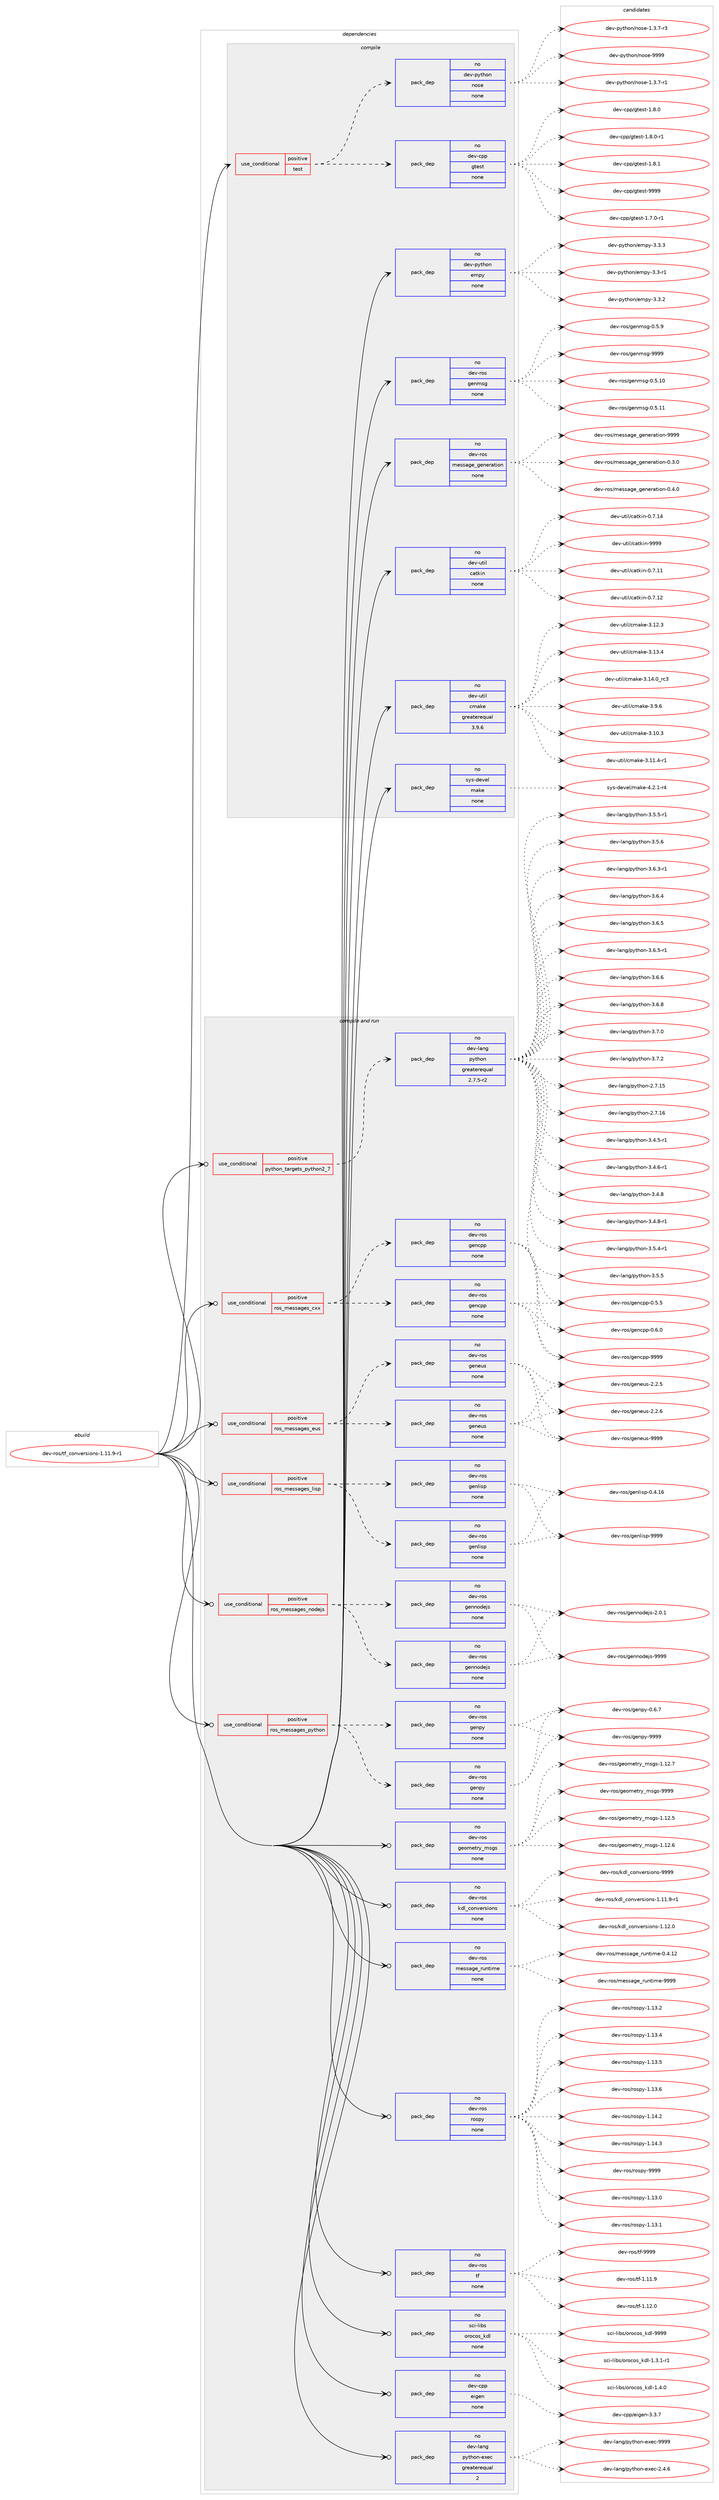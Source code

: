 digraph prolog {

# *************
# Graph options
# *************

newrank=true;
concentrate=true;
compound=true;
graph [rankdir=LR,fontname=Helvetica,fontsize=10,ranksep=1.5];#, ranksep=2.5, nodesep=0.2];
edge  [arrowhead=vee];
node  [fontname=Helvetica,fontsize=10];

# **********
# The ebuild
# **********

subgraph cluster_leftcol {
color=gray;
rank=same;
label=<<i>ebuild</i>>;
id [label="dev-ros/tf_conversions-1.11.9-r1", color=red, width=4, href="../dev-ros/tf_conversions-1.11.9-r1.svg"];
}

# ****************
# The dependencies
# ****************

subgraph cluster_midcol {
color=gray;
label=<<i>dependencies</i>>;
subgraph cluster_compile {
fillcolor="#eeeeee";
style=filled;
label=<<i>compile</i>>;
subgraph cond391617 {
dependency1475791 [label=<<TABLE BORDER="0" CELLBORDER="1" CELLSPACING="0" CELLPADDING="4"><TR><TD ROWSPAN="3" CELLPADDING="10">use_conditional</TD></TR><TR><TD>positive</TD></TR><TR><TD>test</TD></TR></TABLE>>, shape=none, color=red];
subgraph pack1060784 {
dependency1475792 [label=<<TABLE BORDER="0" CELLBORDER="1" CELLSPACING="0" CELLPADDING="4" WIDTH="220"><TR><TD ROWSPAN="6" CELLPADDING="30">pack_dep</TD></TR><TR><TD WIDTH="110">no</TD></TR><TR><TD>dev-cpp</TD></TR><TR><TD>gtest</TD></TR><TR><TD>none</TD></TR><TR><TD></TD></TR></TABLE>>, shape=none, color=blue];
}
dependency1475791:e -> dependency1475792:w [weight=20,style="dashed",arrowhead="vee"];
subgraph pack1060785 {
dependency1475793 [label=<<TABLE BORDER="0" CELLBORDER="1" CELLSPACING="0" CELLPADDING="4" WIDTH="220"><TR><TD ROWSPAN="6" CELLPADDING="30">pack_dep</TD></TR><TR><TD WIDTH="110">no</TD></TR><TR><TD>dev-python</TD></TR><TR><TD>nose</TD></TR><TR><TD>none</TD></TR><TR><TD></TD></TR></TABLE>>, shape=none, color=blue];
}
dependency1475791:e -> dependency1475793:w [weight=20,style="dashed",arrowhead="vee"];
}
id:e -> dependency1475791:w [weight=20,style="solid",arrowhead="vee"];
subgraph pack1060786 {
dependency1475794 [label=<<TABLE BORDER="0" CELLBORDER="1" CELLSPACING="0" CELLPADDING="4" WIDTH="220"><TR><TD ROWSPAN="6" CELLPADDING="30">pack_dep</TD></TR><TR><TD WIDTH="110">no</TD></TR><TR><TD>dev-python</TD></TR><TR><TD>empy</TD></TR><TR><TD>none</TD></TR><TR><TD></TD></TR></TABLE>>, shape=none, color=blue];
}
id:e -> dependency1475794:w [weight=20,style="solid",arrowhead="vee"];
subgraph pack1060787 {
dependency1475795 [label=<<TABLE BORDER="0" CELLBORDER="1" CELLSPACING="0" CELLPADDING="4" WIDTH="220"><TR><TD ROWSPAN="6" CELLPADDING="30">pack_dep</TD></TR><TR><TD WIDTH="110">no</TD></TR><TR><TD>dev-ros</TD></TR><TR><TD>genmsg</TD></TR><TR><TD>none</TD></TR><TR><TD></TD></TR></TABLE>>, shape=none, color=blue];
}
id:e -> dependency1475795:w [weight=20,style="solid",arrowhead="vee"];
subgraph pack1060788 {
dependency1475796 [label=<<TABLE BORDER="0" CELLBORDER="1" CELLSPACING="0" CELLPADDING="4" WIDTH="220"><TR><TD ROWSPAN="6" CELLPADDING="30">pack_dep</TD></TR><TR><TD WIDTH="110">no</TD></TR><TR><TD>dev-ros</TD></TR><TR><TD>message_generation</TD></TR><TR><TD>none</TD></TR><TR><TD></TD></TR></TABLE>>, shape=none, color=blue];
}
id:e -> dependency1475796:w [weight=20,style="solid",arrowhead="vee"];
subgraph pack1060789 {
dependency1475797 [label=<<TABLE BORDER="0" CELLBORDER="1" CELLSPACING="0" CELLPADDING="4" WIDTH="220"><TR><TD ROWSPAN="6" CELLPADDING="30">pack_dep</TD></TR><TR><TD WIDTH="110">no</TD></TR><TR><TD>dev-util</TD></TR><TR><TD>catkin</TD></TR><TR><TD>none</TD></TR><TR><TD></TD></TR></TABLE>>, shape=none, color=blue];
}
id:e -> dependency1475797:w [weight=20,style="solid",arrowhead="vee"];
subgraph pack1060790 {
dependency1475798 [label=<<TABLE BORDER="0" CELLBORDER="1" CELLSPACING="0" CELLPADDING="4" WIDTH="220"><TR><TD ROWSPAN="6" CELLPADDING="30">pack_dep</TD></TR><TR><TD WIDTH="110">no</TD></TR><TR><TD>dev-util</TD></TR><TR><TD>cmake</TD></TR><TR><TD>greaterequal</TD></TR><TR><TD>3.9.6</TD></TR></TABLE>>, shape=none, color=blue];
}
id:e -> dependency1475798:w [weight=20,style="solid",arrowhead="vee"];
subgraph pack1060791 {
dependency1475799 [label=<<TABLE BORDER="0" CELLBORDER="1" CELLSPACING="0" CELLPADDING="4" WIDTH="220"><TR><TD ROWSPAN="6" CELLPADDING="30">pack_dep</TD></TR><TR><TD WIDTH="110">no</TD></TR><TR><TD>sys-devel</TD></TR><TR><TD>make</TD></TR><TR><TD>none</TD></TR><TR><TD></TD></TR></TABLE>>, shape=none, color=blue];
}
id:e -> dependency1475799:w [weight=20,style="solid",arrowhead="vee"];
}
subgraph cluster_compileandrun {
fillcolor="#eeeeee";
style=filled;
label=<<i>compile and run</i>>;
subgraph cond391618 {
dependency1475800 [label=<<TABLE BORDER="0" CELLBORDER="1" CELLSPACING="0" CELLPADDING="4"><TR><TD ROWSPAN="3" CELLPADDING="10">use_conditional</TD></TR><TR><TD>positive</TD></TR><TR><TD>python_targets_python2_7</TD></TR></TABLE>>, shape=none, color=red];
subgraph pack1060792 {
dependency1475801 [label=<<TABLE BORDER="0" CELLBORDER="1" CELLSPACING="0" CELLPADDING="4" WIDTH="220"><TR><TD ROWSPAN="6" CELLPADDING="30">pack_dep</TD></TR><TR><TD WIDTH="110">no</TD></TR><TR><TD>dev-lang</TD></TR><TR><TD>python</TD></TR><TR><TD>greaterequal</TD></TR><TR><TD>2.7.5-r2</TD></TR></TABLE>>, shape=none, color=blue];
}
dependency1475800:e -> dependency1475801:w [weight=20,style="dashed",arrowhead="vee"];
}
id:e -> dependency1475800:w [weight=20,style="solid",arrowhead="odotvee"];
subgraph cond391619 {
dependency1475802 [label=<<TABLE BORDER="0" CELLBORDER="1" CELLSPACING="0" CELLPADDING="4"><TR><TD ROWSPAN="3" CELLPADDING="10">use_conditional</TD></TR><TR><TD>positive</TD></TR><TR><TD>ros_messages_cxx</TD></TR></TABLE>>, shape=none, color=red];
subgraph pack1060793 {
dependency1475803 [label=<<TABLE BORDER="0" CELLBORDER="1" CELLSPACING="0" CELLPADDING="4" WIDTH="220"><TR><TD ROWSPAN="6" CELLPADDING="30">pack_dep</TD></TR><TR><TD WIDTH="110">no</TD></TR><TR><TD>dev-ros</TD></TR><TR><TD>gencpp</TD></TR><TR><TD>none</TD></TR><TR><TD></TD></TR></TABLE>>, shape=none, color=blue];
}
dependency1475802:e -> dependency1475803:w [weight=20,style="dashed",arrowhead="vee"];
subgraph pack1060794 {
dependency1475804 [label=<<TABLE BORDER="0" CELLBORDER="1" CELLSPACING="0" CELLPADDING="4" WIDTH="220"><TR><TD ROWSPAN="6" CELLPADDING="30">pack_dep</TD></TR><TR><TD WIDTH="110">no</TD></TR><TR><TD>dev-ros</TD></TR><TR><TD>gencpp</TD></TR><TR><TD>none</TD></TR><TR><TD></TD></TR></TABLE>>, shape=none, color=blue];
}
dependency1475802:e -> dependency1475804:w [weight=20,style="dashed",arrowhead="vee"];
}
id:e -> dependency1475802:w [weight=20,style="solid",arrowhead="odotvee"];
subgraph cond391620 {
dependency1475805 [label=<<TABLE BORDER="0" CELLBORDER="1" CELLSPACING="0" CELLPADDING="4"><TR><TD ROWSPAN="3" CELLPADDING="10">use_conditional</TD></TR><TR><TD>positive</TD></TR><TR><TD>ros_messages_eus</TD></TR></TABLE>>, shape=none, color=red];
subgraph pack1060795 {
dependency1475806 [label=<<TABLE BORDER="0" CELLBORDER="1" CELLSPACING="0" CELLPADDING="4" WIDTH="220"><TR><TD ROWSPAN="6" CELLPADDING="30">pack_dep</TD></TR><TR><TD WIDTH="110">no</TD></TR><TR><TD>dev-ros</TD></TR><TR><TD>geneus</TD></TR><TR><TD>none</TD></TR><TR><TD></TD></TR></TABLE>>, shape=none, color=blue];
}
dependency1475805:e -> dependency1475806:w [weight=20,style="dashed",arrowhead="vee"];
subgraph pack1060796 {
dependency1475807 [label=<<TABLE BORDER="0" CELLBORDER="1" CELLSPACING="0" CELLPADDING="4" WIDTH="220"><TR><TD ROWSPAN="6" CELLPADDING="30">pack_dep</TD></TR><TR><TD WIDTH="110">no</TD></TR><TR><TD>dev-ros</TD></TR><TR><TD>geneus</TD></TR><TR><TD>none</TD></TR><TR><TD></TD></TR></TABLE>>, shape=none, color=blue];
}
dependency1475805:e -> dependency1475807:w [weight=20,style="dashed",arrowhead="vee"];
}
id:e -> dependency1475805:w [weight=20,style="solid",arrowhead="odotvee"];
subgraph cond391621 {
dependency1475808 [label=<<TABLE BORDER="0" CELLBORDER="1" CELLSPACING="0" CELLPADDING="4"><TR><TD ROWSPAN="3" CELLPADDING="10">use_conditional</TD></TR><TR><TD>positive</TD></TR><TR><TD>ros_messages_lisp</TD></TR></TABLE>>, shape=none, color=red];
subgraph pack1060797 {
dependency1475809 [label=<<TABLE BORDER="0" CELLBORDER="1" CELLSPACING="0" CELLPADDING="4" WIDTH="220"><TR><TD ROWSPAN="6" CELLPADDING="30">pack_dep</TD></TR><TR><TD WIDTH="110">no</TD></TR><TR><TD>dev-ros</TD></TR><TR><TD>genlisp</TD></TR><TR><TD>none</TD></TR><TR><TD></TD></TR></TABLE>>, shape=none, color=blue];
}
dependency1475808:e -> dependency1475809:w [weight=20,style="dashed",arrowhead="vee"];
subgraph pack1060798 {
dependency1475810 [label=<<TABLE BORDER="0" CELLBORDER="1" CELLSPACING="0" CELLPADDING="4" WIDTH="220"><TR><TD ROWSPAN="6" CELLPADDING="30">pack_dep</TD></TR><TR><TD WIDTH="110">no</TD></TR><TR><TD>dev-ros</TD></TR><TR><TD>genlisp</TD></TR><TR><TD>none</TD></TR><TR><TD></TD></TR></TABLE>>, shape=none, color=blue];
}
dependency1475808:e -> dependency1475810:w [weight=20,style="dashed",arrowhead="vee"];
}
id:e -> dependency1475808:w [weight=20,style="solid",arrowhead="odotvee"];
subgraph cond391622 {
dependency1475811 [label=<<TABLE BORDER="0" CELLBORDER="1" CELLSPACING="0" CELLPADDING="4"><TR><TD ROWSPAN="3" CELLPADDING="10">use_conditional</TD></TR><TR><TD>positive</TD></TR><TR><TD>ros_messages_nodejs</TD></TR></TABLE>>, shape=none, color=red];
subgraph pack1060799 {
dependency1475812 [label=<<TABLE BORDER="0" CELLBORDER="1" CELLSPACING="0" CELLPADDING="4" WIDTH="220"><TR><TD ROWSPAN="6" CELLPADDING="30">pack_dep</TD></TR><TR><TD WIDTH="110">no</TD></TR><TR><TD>dev-ros</TD></TR><TR><TD>gennodejs</TD></TR><TR><TD>none</TD></TR><TR><TD></TD></TR></TABLE>>, shape=none, color=blue];
}
dependency1475811:e -> dependency1475812:w [weight=20,style="dashed",arrowhead="vee"];
subgraph pack1060800 {
dependency1475813 [label=<<TABLE BORDER="0" CELLBORDER="1" CELLSPACING="0" CELLPADDING="4" WIDTH="220"><TR><TD ROWSPAN="6" CELLPADDING="30">pack_dep</TD></TR><TR><TD WIDTH="110">no</TD></TR><TR><TD>dev-ros</TD></TR><TR><TD>gennodejs</TD></TR><TR><TD>none</TD></TR><TR><TD></TD></TR></TABLE>>, shape=none, color=blue];
}
dependency1475811:e -> dependency1475813:w [weight=20,style="dashed",arrowhead="vee"];
}
id:e -> dependency1475811:w [weight=20,style="solid",arrowhead="odotvee"];
subgraph cond391623 {
dependency1475814 [label=<<TABLE BORDER="0" CELLBORDER="1" CELLSPACING="0" CELLPADDING="4"><TR><TD ROWSPAN="3" CELLPADDING="10">use_conditional</TD></TR><TR><TD>positive</TD></TR><TR><TD>ros_messages_python</TD></TR></TABLE>>, shape=none, color=red];
subgraph pack1060801 {
dependency1475815 [label=<<TABLE BORDER="0" CELLBORDER="1" CELLSPACING="0" CELLPADDING="4" WIDTH="220"><TR><TD ROWSPAN="6" CELLPADDING="30">pack_dep</TD></TR><TR><TD WIDTH="110">no</TD></TR><TR><TD>dev-ros</TD></TR><TR><TD>genpy</TD></TR><TR><TD>none</TD></TR><TR><TD></TD></TR></TABLE>>, shape=none, color=blue];
}
dependency1475814:e -> dependency1475815:w [weight=20,style="dashed",arrowhead="vee"];
subgraph pack1060802 {
dependency1475816 [label=<<TABLE BORDER="0" CELLBORDER="1" CELLSPACING="0" CELLPADDING="4" WIDTH="220"><TR><TD ROWSPAN="6" CELLPADDING="30">pack_dep</TD></TR><TR><TD WIDTH="110">no</TD></TR><TR><TD>dev-ros</TD></TR><TR><TD>genpy</TD></TR><TR><TD>none</TD></TR><TR><TD></TD></TR></TABLE>>, shape=none, color=blue];
}
dependency1475814:e -> dependency1475816:w [weight=20,style="dashed",arrowhead="vee"];
}
id:e -> dependency1475814:w [weight=20,style="solid",arrowhead="odotvee"];
subgraph pack1060803 {
dependency1475817 [label=<<TABLE BORDER="0" CELLBORDER="1" CELLSPACING="0" CELLPADDING="4" WIDTH="220"><TR><TD ROWSPAN="6" CELLPADDING="30">pack_dep</TD></TR><TR><TD WIDTH="110">no</TD></TR><TR><TD>dev-cpp</TD></TR><TR><TD>eigen</TD></TR><TR><TD>none</TD></TR><TR><TD></TD></TR></TABLE>>, shape=none, color=blue];
}
id:e -> dependency1475817:w [weight=20,style="solid",arrowhead="odotvee"];
subgraph pack1060804 {
dependency1475818 [label=<<TABLE BORDER="0" CELLBORDER="1" CELLSPACING="0" CELLPADDING="4" WIDTH="220"><TR><TD ROWSPAN="6" CELLPADDING="30">pack_dep</TD></TR><TR><TD WIDTH="110">no</TD></TR><TR><TD>dev-lang</TD></TR><TR><TD>python-exec</TD></TR><TR><TD>greaterequal</TD></TR><TR><TD>2</TD></TR></TABLE>>, shape=none, color=blue];
}
id:e -> dependency1475818:w [weight=20,style="solid",arrowhead="odotvee"];
subgraph pack1060805 {
dependency1475819 [label=<<TABLE BORDER="0" CELLBORDER="1" CELLSPACING="0" CELLPADDING="4" WIDTH="220"><TR><TD ROWSPAN="6" CELLPADDING="30">pack_dep</TD></TR><TR><TD WIDTH="110">no</TD></TR><TR><TD>dev-ros</TD></TR><TR><TD>geometry_msgs</TD></TR><TR><TD>none</TD></TR><TR><TD></TD></TR></TABLE>>, shape=none, color=blue];
}
id:e -> dependency1475819:w [weight=20,style="solid",arrowhead="odotvee"];
subgraph pack1060806 {
dependency1475820 [label=<<TABLE BORDER="0" CELLBORDER="1" CELLSPACING="0" CELLPADDING="4" WIDTH="220"><TR><TD ROWSPAN="6" CELLPADDING="30">pack_dep</TD></TR><TR><TD WIDTH="110">no</TD></TR><TR><TD>dev-ros</TD></TR><TR><TD>kdl_conversions</TD></TR><TR><TD>none</TD></TR><TR><TD></TD></TR></TABLE>>, shape=none, color=blue];
}
id:e -> dependency1475820:w [weight=20,style="solid",arrowhead="odotvee"];
subgraph pack1060807 {
dependency1475821 [label=<<TABLE BORDER="0" CELLBORDER="1" CELLSPACING="0" CELLPADDING="4" WIDTH="220"><TR><TD ROWSPAN="6" CELLPADDING="30">pack_dep</TD></TR><TR><TD WIDTH="110">no</TD></TR><TR><TD>dev-ros</TD></TR><TR><TD>message_runtime</TD></TR><TR><TD>none</TD></TR><TR><TD></TD></TR></TABLE>>, shape=none, color=blue];
}
id:e -> dependency1475821:w [weight=20,style="solid",arrowhead="odotvee"];
subgraph pack1060808 {
dependency1475822 [label=<<TABLE BORDER="0" CELLBORDER="1" CELLSPACING="0" CELLPADDING="4" WIDTH="220"><TR><TD ROWSPAN="6" CELLPADDING="30">pack_dep</TD></TR><TR><TD WIDTH="110">no</TD></TR><TR><TD>dev-ros</TD></TR><TR><TD>rospy</TD></TR><TR><TD>none</TD></TR><TR><TD></TD></TR></TABLE>>, shape=none, color=blue];
}
id:e -> dependency1475822:w [weight=20,style="solid",arrowhead="odotvee"];
subgraph pack1060809 {
dependency1475823 [label=<<TABLE BORDER="0" CELLBORDER="1" CELLSPACING="0" CELLPADDING="4" WIDTH="220"><TR><TD ROWSPAN="6" CELLPADDING="30">pack_dep</TD></TR><TR><TD WIDTH="110">no</TD></TR><TR><TD>dev-ros</TD></TR><TR><TD>tf</TD></TR><TR><TD>none</TD></TR><TR><TD></TD></TR></TABLE>>, shape=none, color=blue];
}
id:e -> dependency1475823:w [weight=20,style="solid",arrowhead="odotvee"];
subgraph pack1060810 {
dependency1475824 [label=<<TABLE BORDER="0" CELLBORDER="1" CELLSPACING="0" CELLPADDING="4" WIDTH="220"><TR><TD ROWSPAN="6" CELLPADDING="30">pack_dep</TD></TR><TR><TD WIDTH="110">no</TD></TR><TR><TD>sci-libs</TD></TR><TR><TD>orocos_kdl</TD></TR><TR><TD>none</TD></TR><TR><TD></TD></TR></TABLE>>, shape=none, color=blue];
}
id:e -> dependency1475824:w [weight=20,style="solid",arrowhead="odotvee"];
}
subgraph cluster_run {
fillcolor="#eeeeee";
style=filled;
label=<<i>run</i>>;
}
}

# **************
# The candidates
# **************

subgraph cluster_choices {
rank=same;
color=gray;
label=<<i>candidates</i>>;

subgraph choice1060784 {
color=black;
nodesep=1;
choice1001011184599112112471031161011151164549465546484511449 [label="dev-cpp/gtest-1.7.0-r1", color=red, width=4,href="../dev-cpp/gtest-1.7.0-r1.svg"];
choice100101118459911211247103116101115116454946564648 [label="dev-cpp/gtest-1.8.0", color=red, width=4,href="../dev-cpp/gtest-1.8.0.svg"];
choice1001011184599112112471031161011151164549465646484511449 [label="dev-cpp/gtest-1.8.0-r1", color=red, width=4,href="../dev-cpp/gtest-1.8.0-r1.svg"];
choice100101118459911211247103116101115116454946564649 [label="dev-cpp/gtest-1.8.1", color=red, width=4,href="../dev-cpp/gtest-1.8.1.svg"];
choice1001011184599112112471031161011151164557575757 [label="dev-cpp/gtest-9999", color=red, width=4,href="../dev-cpp/gtest-9999.svg"];
dependency1475792:e -> choice1001011184599112112471031161011151164549465546484511449:w [style=dotted,weight="100"];
dependency1475792:e -> choice100101118459911211247103116101115116454946564648:w [style=dotted,weight="100"];
dependency1475792:e -> choice1001011184599112112471031161011151164549465646484511449:w [style=dotted,weight="100"];
dependency1475792:e -> choice100101118459911211247103116101115116454946564649:w [style=dotted,weight="100"];
dependency1475792:e -> choice1001011184599112112471031161011151164557575757:w [style=dotted,weight="100"];
}
subgraph choice1060785 {
color=black;
nodesep=1;
choice10010111845112121116104111110471101111151014549465146554511449 [label="dev-python/nose-1.3.7-r1", color=red, width=4,href="../dev-python/nose-1.3.7-r1.svg"];
choice10010111845112121116104111110471101111151014549465146554511451 [label="dev-python/nose-1.3.7-r3", color=red, width=4,href="../dev-python/nose-1.3.7-r3.svg"];
choice10010111845112121116104111110471101111151014557575757 [label="dev-python/nose-9999", color=red, width=4,href="../dev-python/nose-9999.svg"];
dependency1475793:e -> choice10010111845112121116104111110471101111151014549465146554511449:w [style=dotted,weight="100"];
dependency1475793:e -> choice10010111845112121116104111110471101111151014549465146554511451:w [style=dotted,weight="100"];
dependency1475793:e -> choice10010111845112121116104111110471101111151014557575757:w [style=dotted,weight="100"];
}
subgraph choice1060786 {
color=black;
nodesep=1;
choice1001011184511212111610411111047101109112121455146514511449 [label="dev-python/empy-3.3-r1", color=red, width=4,href="../dev-python/empy-3.3-r1.svg"];
choice1001011184511212111610411111047101109112121455146514650 [label="dev-python/empy-3.3.2", color=red, width=4,href="../dev-python/empy-3.3.2.svg"];
choice1001011184511212111610411111047101109112121455146514651 [label="dev-python/empy-3.3.3", color=red, width=4,href="../dev-python/empy-3.3.3.svg"];
dependency1475794:e -> choice1001011184511212111610411111047101109112121455146514511449:w [style=dotted,weight="100"];
dependency1475794:e -> choice1001011184511212111610411111047101109112121455146514650:w [style=dotted,weight="100"];
dependency1475794:e -> choice1001011184511212111610411111047101109112121455146514651:w [style=dotted,weight="100"];
}
subgraph choice1060787 {
color=black;
nodesep=1;
choice100101118451141111154710310111010911510345484653464948 [label="dev-ros/genmsg-0.5.10", color=red, width=4,href="../dev-ros/genmsg-0.5.10.svg"];
choice100101118451141111154710310111010911510345484653464949 [label="dev-ros/genmsg-0.5.11", color=red, width=4,href="../dev-ros/genmsg-0.5.11.svg"];
choice1001011184511411111547103101110109115103454846534657 [label="dev-ros/genmsg-0.5.9", color=red, width=4,href="../dev-ros/genmsg-0.5.9.svg"];
choice10010111845114111115471031011101091151034557575757 [label="dev-ros/genmsg-9999", color=red, width=4,href="../dev-ros/genmsg-9999.svg"];
dependency1475795:e -> choice100101118451141111154710310111010911510345484653464948:w [style=dotted,weight="100"];
dependency1475795:e -> choice100101118451141111154710310111010911510345484653464949:w [style=dotted,weight="100"];
dependency1475795:e -> choice1001011184511411111547103101110109115103454846534657:w [style=dotted,weight="100"];
dependency1475795:e -> choice10010111845114111115471031011101091151034557575757:w [style=dotted,weight="100"];
}
subgraph choice1060788 {
color=black;
nodesep=1;
choice1001011184511411111547109101115115971031019510310111010111497116105111110454846514648 [label="dev-ros/message_generation-0.3.0", color=red, width=4,href="../dev-ros/message_generation-0.3.0.svg"];
choice1001011184511411111547109101115115971031019510310111010111497116105111110454846524648 [label="dev-ros/message_generation-0.4.0", color=red, width=4,href="../dev-ros/message_generation-0.4.0.svg"];
choice10010111845114111115471091011151159710310195103101110101114971161051111104557575757 [label="dev-ros/message_generation-9999", color=red, width=4,href="../dev-ros/message_generation-9999.svg"];
dependency1475796:e -> choice1001011184511411111547109101115115971031019510310111010111497116105111110454846514648:w [style=dotted,weight="100"];
dependency1475796:e -> choice1001011184511411111547109101115115971031019510310111010111497116105111110454846524648:w [style=dotted,weight="100"];
dependency1475796:e -> choice10010111845114111115471091011151159710310195103101110101114971161051111104557575757:w [style=dotted,weight="100"];
}
subgraph choice1060789 {
color=black;
nodesep=1;
choice1001011184511711610510847999711610710511045484655464949 [label="dev-util/catkin-0.7.11", color=red, width=4,href="../dev-util/catkin-0.7.11.svg"];
choice1001011184511711610510847999711610710511045484655464950 [label="dev-util/catkin-0.7.12", color=red, width=4,href="../dev-util/catkin-0.7.12.svg"];
choice1001011184511711610510847999711610710511045484655464952 [label="dev-util/catkin-0.7.14", color=red, width=4,href="../dev-util/catkin-0.7.14.svg"];
choice100101118451171161051084799971161071051104557575757 [label="dev-util/catkin-9999", color=red, width=4,href="../dev-util/catkin-9999.svg"];
dependency1475797:e -> choice1001011184511711610510847999711610710511045484655464949:w [style=dotted,weight="100"];
dependency1475797:e -> choice1001011184511711610510847999711610710511045484655464950:w [style=dotted,weight="100"];
dependency1475797:e -> choice1001011184511711610510847999711610710511045484655464952:w [style=dotted,weight="100"];
dependency1475797:e -> choice100101118451171161051084799971161071051104557575757:w [style=dotted,weight="100"];
}
subgraph choice1060790 {
color=black;
nodesep=1;
choice1001011184511711610510847991099710710145514649484651 [label="dev-util/cmake-3.10.3", color=red, width=4,href="../dev-util/cmake-3.10.3.svg"];
choice10010111845117116105108479910997107101455146494946524511449 [label="dev-util/cmake-3.11.4-r1", color=red, width=4,href="../dev-util/cmake-3.11.4-r1.svg"];
choice1001011184511711610510847991099710710145514649504651 [label="dev-util/cmake-3.12.3", color=red, width=4,href="../dev-util/cmake-3.12.3.svg"];
choice1001011184511711610510847991099710710145514649514652 [label="dev-util/cmake-3.13.4", color=red, width=4,href="../dev-util/cmake-3.13.4.svg"];
choice1001011184511711610510847991099710710145514649524648951149951 [label="dev-util/cmake-3.14.0_rc3", color=red, width=4,href="../dev-util/cmake-3.14.0_rc3.svg"];
choice10010111845117116105108479910997107101455146574654 [label="dev-util/cmake-3.9.6", color=red, width=4,href="../dev-util/cmake-3.9.6.svg"];
dependency1475798:e -> choice1001011184511711610510847991099710710145514649484651:w [style=dotted,weight="100"];
dependency1475798:e -> choice10010111845117116105108479910997107101455146494946524511449:w [style=dotted,weight="100"];
dependency1475798:e -> choice1001011184511711610510847991099710710145514649504651:w [style=dotted,weight="100"];
dependency1475798:e -> choice1001011184511711610510847991099710710145514649514652:w [style=dotted,weight="100"];
dependency1475798:e -> choice1001011184511711610510847991099710710145514649524648951149951:w [style=dotted,weight="100"];
dependency1475798:e -> choice10010111845117116105108479910997107101455146574654:w [style=dotted,weight="100"];
}
subgraph choice1060791 {
color=black;
nodesep=1;
choice1151211154510010111810110847109971071014552465046494511452 [label="sys-devel/make-4.2.1-r4", color=red, width=4,href="../sys-devel/make-4.2.1-r4.svg"];
dependency1475799:e -> choice1151211154510010111810110847109971071014552465046494511452:w [style=dotted,weight="100"];
}
subgraph choice1060792 {
color=black;
nodesep=1;
choice10010111845108971101034711212111610411111045504655464953 [label="dev-lang/python-2.7.15", color=red, width=4,href="../dev-lang/python-2.7.15.svg"];
choice10010111845108971101034711212111610411111045504655464954 [label="dev-lang/python-2.7.16", color=red, width=4,href="../dev-lang/python-2.7.16.svg"];
choice1001011184510897110103471121211161041111104551465246534511449 [label="dev-lang/python-3.4.5-r1", color=red, width=4,href="../dev-lang/python-3.4.5-r1.svg"];
choice1001011184510897110103471121211161041111104551465246544511449 [label="dev-lang/python-3.4.6-r1", color=red, width=4,href="../dev-lang/python-3.4.6-r1.svg"];
choice100101118451089711010347112121116104111110455146524656 [label="dev-lang/python-3.4.8", color=red, width=4,href="../dev-lang/python-3.4.8.svg"];
choice1001011184510897110103471121211161041111104551465246564511449 [label="dev-lang/python-3.4.8-r1", color=red, width=4,href="../dev-lang/python-3.4.8-r1.svg"];
choice1001011184510897110103471121211161041111104551465346524511449 [label="dev-lang/python-3.5.4-r1", color=red, width=4,href="../dev-lang/python-3.5.4-r1.svg"];
choice100101118451089711010347112121116104111110455146534653 [label="dev-lang/python-3.5.5", color=red, width=4,href="../dev-lang/python-3.5.5.svg"];
choice1001011184510897110103471121211161041111104551465346534511449 [label="dev-lang/python-3.5.5-r1", color=red, width=4,href="../dev-lang/python-3.5.5-r1.svg"];
choice100101118451089711010347112121116104111110455146534654 [label="dev-lang/python-3.5.6", color=red, width=4,href="../dev-lang/python-3.5.6.svg"];
choice1001011184510897110103471121211161041111104551465446514511449 [label="dev-lang/python-3.6.3-r1", color=red, width=4,href="../dev-lang/python-3.6.3-r1.svg"];
choice100101118451089711010347112121116104111110455146544652 [label="dev-lang/python-3.6.4", color=red, width=4,href="../dev-lang/python-3.6.4.svg"];
choice100101118451089711010347112121116104111110455146544653 [label="dev-lang/python-3.6.5", color=red, width=4,href="../dev-lang/python-3.6.5.svg"];
choice1001011184510897110103471121211161041111104551465446534511449 [label="dev-lang/python-3.6.5-r1", color=red, width=4,href="../dev-lang/python-3.6.5-r1.svg"];
choice100101118451089711010347112121116104111110455146544654 [label="dev-lang/python-3.6.6", color=red, width=4,href="../dev-lang/python-3.6.6.svg"];
choice100101118451089711010347112121116104111110455146544656 [label="dev-lang/python-3.6.8", color=red, width=4,href="../dev-lang/python-3.6.8.svg"];
choice100101118451089711010347112121116104111110455146554648 [label="dev-lang/python-3.7.0", color=red, width=4,href="../dev-lang/python-3.7.0.svg"];
choice100101118451089711010347112121116104111110455146554650 [label="dev-lang/python-3.7.2", color=red, width=4,href="../dev-lang/python-3.7.2.svg"];
dependency1475801:e -> choice10010111845108971101034711212111610411111045504655464953:w [style=dotted,weight="100"];
dependency1475801:e -> choice10010111845108971101034711212111610411111045504655464954:w [style=dotted,weight="100"];
dependency1475801:e -> choice1001011184510897110103471121211161041111104551465246534511449:w [style=dotted,weight="100"];
dependency1475801:e -> choice1001011184510897110103471121211161041111104551465246544511449:w [style=dotted,weight="100"];
dependency1475801:e -> choice100101118451089711010347112121116104111110455146524656:w [style=dotted,weight="100"];
dependency1475801:e -> choice1001011184510897110103471121211161041111104551465246564511449:w [style=dotted,weight="100"];
dependency1475801:e -> choice1001011184510897110103471121211161041111104551465346524511449:w [style=dotted,weight="100"];
dependency1475801:e -> choice100101118451089711010347112121116104111110455146534653:w [style=dotted,weight="100"];
dependency1475801:e -> choice1001011184510897110103471121211161041111104551465346534511449:w [style=dotted,weight="100"];
dependency1475801:e -> choice100101118451089711010347112121116104111110455146534654:w [style=dotted,weight="100"];
dependency1475801:e -> choice1001011184510897110103471121211161041111104551465446514511449:w [style=dotted,weight="100"];
dependency1475801:e -> choice100101118451089711010347112121116104111110455146544652:w [style=dotted,weight="100"];
dependency1475801:e -> choice100101118451089711010347112121116104111110455146544653:w [style=dotted,weight="100"];
dependency1475801:e -> choice1001011184510897110103471121211161041111104551465446534511449:w [style=dotted,weight="100"];
dependency1475801:e -> choice100101118451089711010347112121116104111110455146544654:w [style=dotted,weight="100"];
dependency1475801:e -> choice100101118451089711010347112121116104111110455146544656:w [style=dotted,weight="100"];
dependency1475801:e -> choice100101118451089711010347112121116104111110455146554648:w [style=dotted,weight="100"];
dependency1475801:e -> choice100101118451089711010347112121116104111110455146554650:w [style=dotted,weight="100"];
}
subgraph choice1060793 {
color=black;
nodesep=1;
choice100101118451141111154710310111099112112454846534653 [label="dev-ros/gencpp-0.5.5", color=red, width=4,href="../dev-ros/gencpp-0.5.5.svg"];
choice100101118451141111154710310111099112112454846544648 [label="dev-ros/gencpp-0.6.0", color=red, width=4,href="../dev-ros/gencpp-0.6.0.svg"];
choice1001011184511411111547103101110991121124557575757 [label="dev-ros/gencpp-9999", color=red, width=4,href="../dev-ros/gencpp-9999.svg"];
dependency1475803:e -> choice100101118451141111154710310111099112112454846534653:w [style=dotted,weight="100"];
dependency1475803:e -> choice100101118451141111154710310111099112112454846544648:w [style=dotted,weight="100"];
dependency1475803:e -> choice1001011184511411111547103101110991121124557575757:w [style=dotted,weight="100"];
}
subgraph choice1060794 {
color=black;
nodesep=1;
choice100101118451141111154710310111099112112454846534653 [label="dev-ros/gencpp-0.5.5", color=red, width=4,href="../dev-ros/gencpp-0.5.5.svg"];
choice100101118451141111154710310111099112112454846544648 [label="dev-ros/gencpp-0.6.0", color=red, width=4,href="../dev-ros/gencpp-0.6.0.svg"];
choice1001011184511411111547103101110991121124557575757 [label="dev-ros/gencpp-9999", color=red, width=4,href="../dev-ros/gencpp-9999.svg"];
dependency1475804:e -> choice100101118451141111154710310111099112112454846534653:w [style=dotted,weight="100"];
dependency1475804:e -> choice100101118451141111154710310111099112112454846544648:w [style=dotted,weight="100"];
dependency1475804:e -> choice1001011184511411111547103101110991121124557575757:w [style=dotted,weight="100"];
}
subgraph choice1060795 {
color=black;
nodesep=1;
choice1001011184511411111547103101110101117115455046504653 [label="dev-ros/geneus-2.2.5", color=red, width=4,href="../dev-ros/geneus-2.2.5.svg"];
choice1001011184511411111547103101110101117115455046504654 [label="dev-ros/geneus-2.2.6", color=red, width=4,href="../dev-ros/geneus-2.2.6.svg"];
choice10010111845114111115471031011101011171154557575757 [label="dev-ros/geneus-9999", color=red, width=4,href="../dev-ros/geneus-9999.svg"];
dependency1475806:e -> choice1001011184511411111547103101110101117115455046504653:w [style=dotted,weight="100"];
dependency1475806:e -> choice1001011184511411111547103101110101117115455046504654:w [style=dotted,weight="100"];
dependency1475806:e -> choice10010111845114111115471031011101011171154557575757:w [style=dotted,weight="100"];
}
subgraph choice1060796 {
color=black;
nodesep=1;
choice1001011184511411111547103101110101117115455046504653 [label="dev-ros/geneus-2.2.5", color=red, width=4,href="../dev-ros/geneus-2.2.5.svg"];
choice1001011184511411111547103101110101117115455046504654 [label="dev-ros/geneus-2.2.6", color=red, width=4,href="../dev-ros/geneus-2.2.6.svg"];
choice10010111845114111115471031011101011171154557575757 [label="dev-ros/geneus-9999", color=red, width=4,href="../dev-ros/geneus-9999.svg"];
dependency1475807:e -> choice1001011184511411111547103101110101117115455046504653:w [style=dotted,weight="100"];
dependency1475807:e -> choice1001011184511411111547103101110101117115455046504654:w [style=dotted,weight="100"];
dependency1475807:e -> choice10010111845114111115471031011101011171154557575757:w [style=dotted,weight="100"];
}
subgraph choice1060797 {
color=black;
nodesep=1;
choice100101118451141111154710310111010810511511245484652464954 [label="dev-ros/genlisp-0.4.16", color=red, width=4,href="../dev-ros/genlisp-0.4.16.svg"];
choice10010111845114111115471031011101081051151124557575757 [label="dev-ros/genlisp-9999", color=red, width=4,href="../dev-ros/genlisp-9999.svg"];
dependency1475809:e -> choice100101118451141111154710310111010810511511245484652464954:w [style=dotted,weight="100"];
dependency1475809:e -> choice10010111845114111115471031011101081051151124557575757:w [style=dotted,weight="100"];
}
subgraph choice1060798 {
color=black;
nodesep=1;
choice100101118451141111154710310111010810511511245484652464954 [label="dev-ros/genlisp-0.4.16", color=red, width=4,href="../dev-ros/genlisp-0.4.16.svg"];
choice10010111845114111115471031011101081051151124557575757 [label="dev-ros/genlisp-9999", color=red, width=4,href="../dev-ros/genlisp-9999.svg"];
dependency1475810:e -> choice100101118451141111154710310111010810511511245484652464954:w [style=dotted,weight="100"];
dependency1475810:e -> choice10010111845114111115471031011101081051151124557575757:w [style=dotted,weight="100"];
}
subgraph choice1060799 {
color=black;
nodesep=1;
choice1001011184511411111547103101110110111100101106115455046484649 [label="dev-ros/gennodejs-2.0.1", color=red, width=4,href="../dev-ros/gennodejs-2.0.1.svg"];
choice10010111845114111115471031011101101111001011061154557575757 [label="dev-ros/gennodejs-9999", color=red, width=4,href="../dev-ros/gennodejs-9999.svg"];
dependency1475812:e -> choice1001011184511411111547103101110110111100101106115455046484649:w [style=dotted,weight="100"];
dependency1475812:e -> choice10010111845114111115471031011101101111001011061154557575757:w [style=dotted,weight="100"];
}
subgraph choice1060800 {
color=black;
nodesep=1;
choice1001011184511411111547103101110110111100101106115455046484649 [label="dev-ros/gennodejs-2.0.1", color=red, width=4,href="../dev-ros/gennodejs-2.0.1.svg"];
choice10010111845114111115471031011101101111001011061154557575757 [label="dev-ros/gennodejs-9999", color=red, width=4,href="../dev-ros/gennodejs-9999.svg"];
dependency1475813:e -> choice1001011184511411111547103101110110111100101106115455046484649:w [style=dotted,weight="100"];
dependency1475813:e -> choice10010111845114111115471031011101101111001011061154557575757:w [style=dotted,weight="100"];
}
subgraph choice1060801 {
color=black;
nodesep=1;
choice1001011184511411111547103101110112121454846544655 [label="dev-ros/genpy-0.6.7", color=red, width=4,href="../dev-ros/genpy-0.6.7.svg"];
choice10010111845114111115471031011101121214557575757 [label="dev-ros/genpy-9999", color=red, width=4,href="../dev-ros/genpy-9999.svg"];
dependency1475815:e -> choice1001011184511411111547103101110112121454846544655:w [style=dotted,weight="100"];
dependency1475815:e -> choice10010111845114111115471031011101121214557575757:w [style=dotted,weight="100"];
}
subgraph choice1060802 {
color=black;
nodesep=1;
choice1001011184511411111547103101110112121454846544655 [label="dev-ros/genpy-0.6.7", color=red, width=4,href="../dev-ros/genpy-0.6.7.svg"];
choice10010111845114111115471031011101121214557575757 [label="dev-ros/genpy-9999", color=red, width=4,href="../dev-ros/genpy-9999.svg"];
dependency1475816:e -> choice1001011184511411111547103101110112121454846544655:w [style=dotted,weight="100"];
dependency1475816:e -> choice10010111845114111115471031011101121214557575757:w [style=dotted,weight="100"];
}
subgraph choice1060803 {
color=black;
nodesep=1;
choice100101118459911211247101105103101110455146514655 [label="dev-cpp/eigen-3.3.7", color=red, width=4,href="../dev-cpp/eigen-3.3.7.svg"];
dependency1475817:e -> choice100101118459911211247101105103101110455146514655:w [style=dotted,weight="100"];
}
subgraph choice1060804 {
color=black;
nodesep=1;
choice1001011184510897110103471121211161041111104510112010199455046524654 [label="dev-lang/python-exec-2.4.6", color=red, width=4,href="../dev-lang/python-exec-2.4.6.svg"];
choice10010111845108971101034711212111610411111045101120101994557575757 [label="dev-lang/python-exec-9999", color=red, width=4,href="../dev-lang/python-exec-9999.svg"];
dependency1475818:e -> choice1001011184510897110103471121211161041111104510112010199455046524654:w [style=dotted,weight="100"];
dependency1475818:e -> choice10010111845108971101034711212111610411111045101120101994557575757:w [style=dotted,weight="100"];
}
subgraph choice1060805 {
color=black;
nodesep=1;
choice10010111845114111115471031011111091011161141219510911510311545494649504653 [label="dev-ros/geometry_msgs-1.12.5", color=red, width=4,href="../dev-ros/geometry_msgs-1.12.5.svg"];
choice10010111845114111115471031011111091011161141219510911510311545494649504654 [label="dev-ros/geometry_msgs-1.12.6", color=red, width=4,href="../dev-ros/geometry_msgs-1.12.6.svg"];
choice10010111845114111115471031011111091011161141219510911510311545494649504655 [label="dev-ros/geometry_msgs-1.12.7", color=red, width=4,href="../dev-ros/geometry_msgs-1.12.7.svg"];
choice1001011184511411111547103101111109101116114121951091151031154557575757 [label="dev-ros/geometry_msgs-9999", color=red, width=4,href="../dev-ros/geometry_msgs-9999.svg"];
dependency1475819:e -> choice10010111845114111115471031011111091011161141219510911510311545494649504653:w [style=dotted,weight="100"];
dependency1475819:e -> choice10010111845114111115471031011111091011161141219510911510311545494649504654:w [style=dotted,weight="100"];
dependency1475819:e -> choice10010111845114111115471031011111091011161141219510911510311545494649504655:w [style=dotted,weight="100"];
dependency1475819:e -> choice1001011184511411111547103101111109101116114121951091151031154557575757:w [style=dotted,weight="100"];
}
subgraph choice1060806 {
color=black;
nodesep=1;
choice10010111845114111115471071001089599111110118101114115105111110115454946494946574511449 [label="dev-ros/kdl_conversions-1.11.9-r1", color=red, width=4,href="../dev-ros/kdl_conversions-1.11.9-r1.svg"];
choice1001011184511411111547107100108959911111011810111411510511111011545494649504648 [label="dev-ros/kdl_conversions-1.12.0", color=red, width=4,href="../dev-ros/kdl_conversions-1.12.0.svg"];
choice100101118451141111154710710010895991111101181011141151051111101154557575757 [label="dev-ros/kdl_conversions-9999", color=red, width=4,href="../dev-ros/kdl_conversions-9999.svg"];
dependency1475820:e -> choice10010111845114111115471071001089599111110118101114115105111110115454946494946574511449:w [style=dotted,weight="100"];
dependency1475820:e -> choice1001011184511411111547107100108959911111011810111411510511111011545494649504648:w [style=dotted,weight="100"];
dependency1475820:e -> choice100101118451141111154710710010895991111101181011141151051111101154557575757:w [style=dotted,weight="100"];
}
subgraph choice1060807 {
color=black;
nodesep=1;
choice1001011184511411111547109101115115971031019511411711011610510910145484652464950 [label="dev-ros/message_runtime-0.4.12", color=red, width=4,href="../dev-ros/message_runtime-0.4.12.svg"];
choice100101118451141111154710910111511597103101951141171101161051091014557575757 [label="dev-ros/message_runtime-9999", color=red, width=4,href="../dev-ros/message_runtime-9999.svg"];
dependency1475821:e -> choice1001011184511411111547109101115115971031019511411711011610510910145484652464950:w [style=dotted,weight="100"];
dependency1475821:e -> choice100101118451141111154710910111511597103101951141171101161051091014557575757:w [style=dotted,weight="100"];
}
subgraph choice1060808 {
color=black;
nodesep=1;
choice100101118451141111154711411111511212145494649514648 [label="dev-ros/rospy-1.13.0", color=red, width=4,href="../dev-ros/rospy-1.13.0.svg"];
choice100101118451141111154711411111511212145494649514649 [label="dev-ros/rospy-1.13.1", color=red, width=4,href="../dev-ros/rospy-1.13.1.svg"];
choice100101118451141111154711411111511212145494649514650 [label="dev-ros/rospy-1.13.2", color=red, width=4,href="../dev-ros/rospy-1.13.2.svg"];
choice100101118451141111154711411111511212145494649514652 [label="dev-ros/rospy-1.13.4", color=red, width=4,href="../dev-ros/rospy-1.13.4.svg"];
choice100101118451141111154711411111511212145494649514653 [label="dev-ros/rospy-1.13.5", color=red, width=4,href="../dev-ros/rospy-1.13.5.svg"];
choice100101118451141111154711411111511212145494649514654 [label="dev-ros/rospy-1.13.6", color=red, width=4,href="../dev-ros/rospy-1.13.6.svg"];
choice100101118451141111154711411111511212145494649524650 [label="dev-ros/rospy-1.14.2", color=red, width=4,href="../dev-ros/rospy-1.14.2.svg"];
choice100101118451141111154711411111511212145494649524651 [label="dev-ros/rospy-1.14.3", color=red, width=4,href="../dev-ros/rospy-1.14.3.svg"];
choice10010111845114111115471141111151121214557575757 [label="dev-ros/rospy-9999", color=red, width=4,href="../dev-ros/rospy-9999.svg"];
dependency1475822:e -> choice100101118451141111154711411111511212145494649514648:w [style=dotted,weight="100"];
dependency1475822:e -> choice100101118451141111154711411111511212145494649514649:w [style=dotted,weight="100"];
dependency1475822:e -> choice100101118451141111154711411111511212145494649514650:w [style=dotted,weight="100"];
dependency1475822:e -> choice100101118451141111154711411111511212145494649514652:w [style=dotted,weight="100"];
dependency1475822:e -> choice100101118451141111154711411111511212145494649514653:w [style=dotted,weight="100"];
dependency1475822:e -> choice100101118451141111154711411111511212145494649514654:w [style=dotted,weight="100"];
dependency1475822:e -> choice100101118451141111154711411111511212145494649524650:w [style=dotted,weight="100"];
dependency1475822:e -> choice100101118451141111154711411111511212145494649524651:w [style=dotted,weight="100"];
dependency1475822:e -> choice10010111845114111115471141111151121214557575757:w [style=dotted,weight="100"];
}
subgraph choice1060809 {
color=black;
nodesep=1;
choice100101118451141111154711610245494649494657 [label="dev-ros/tf-1.11.9", color=red, width=4,href="../dev-ros/tf-1.11.9.svg"];
choice100101118451141111154711610245494649504648 [label="dev-ros/tf-1.12.0", color=red, width=4,href="../dev-ros/tf-1.12.0.svg"];
choice10010111845114111115471161024557575757 [label="dev-ros/tf-9999", color=red, width=4,href="../dev-ros/tf-9999.svg"];
dependency1475823:e -> choice100101118451141111154711610245494649494657:w [style=dotted,weight="100"];
dependency1475823:e -> choice100101118451141111154711610245494649504648:w [style=dotted,weight="100"];
dependency1475823:e -> choice10010111845114111115471161024557575757:w [style=dotted,weight="100"];
}
subgraph choice1060810 {
color=black;
nodesep=1;
choice1159910545108105981154711111411199111115951071001084549465146494511449 [label="sci-libs/orocos_kdl-1.3.1-r1", color=red, width=4,href="../sci-libs/orocos_kdl-1.3.1-r1.svg"];
choice115991054510810598115471111141119911111595107100108454946524648 [label="sci-libs/orocos_kdl-1.4.0", color=red, width=4,href="../sci-libs/orocos_kdl-1.4.0.svg"];
choice1159910545108105981154711111411199111115951071001084557575757 [label="sci-libs/orocos_kdl-9999", color=red, width=4,href="../sci-libs/orocos_kdl-9999.svg"];
dependency1475824:e -> choice1159910545108105981154711111411199111115951071001084549465146494511449:w [style=dotted,weight="100"];
dependency1475824:e -> choice115991054510810598115471111141119911111595107100108454946524648:w [style=dotted,weight="100"];
dependency1475824:e -> choice1159910545108105981154711111411199111115951071001084557575757:w [style=dotted,weight="100"];
}
}

}

